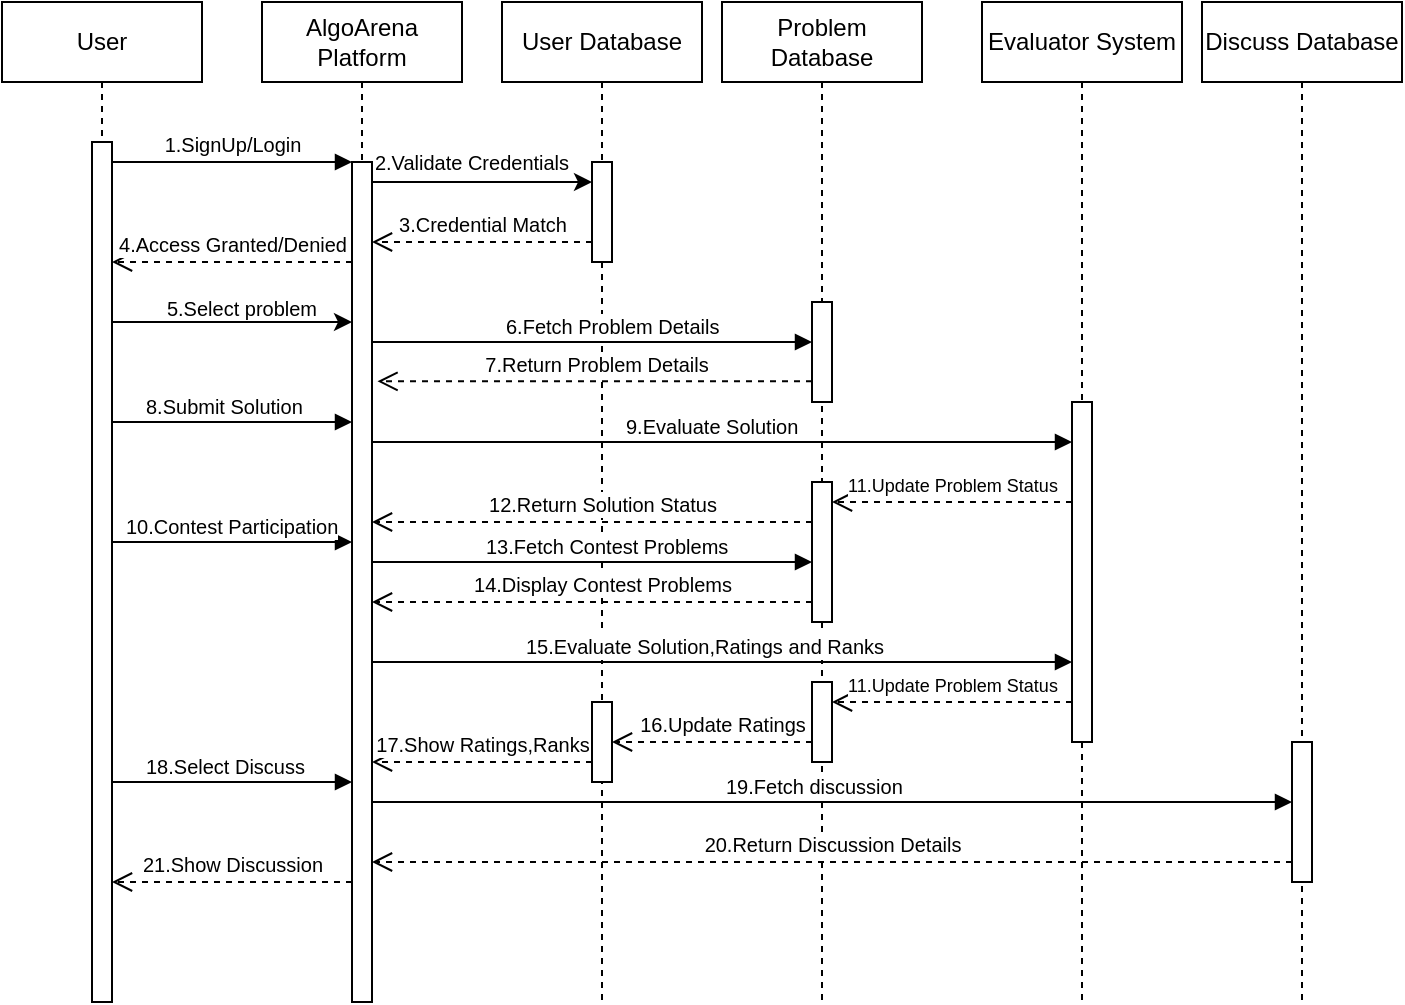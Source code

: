 <mxfile version="24.8.4">
  <diagram name="Page-1" id="2YBvvXClWsGukQMizWep">
    <mxGraphModel dx="937" dy="594" grid="1" gridSize="10" guides="1" tooltips="1" connect="1" arrows="1" fold="1" page="1" pageScale="1" pageWidth="850" pageHeight="1100" math="0" shadow="0">
      <root>
        <mxCell id="0" />
        <mxCell id="1" parent="0" />
        <mxCell id="aM9ryv3xv72pqoxQDRHE-1" value="User" style="shape=umlLifeline;perimeter=lifelinePerimeter;whiteSpace=wrap;html=1;container=0;dropTarget=0;collapsible=0;recursiveResize=0;outlineConnect=0;portConstraint=eastwest;newEdgeStyle={&quot;edgeStyle&quot;:&quot;elbowEdgeStyle&quot;,&quot;elbow&quot;:&quot;vertical&quot;,&quot;curved&quot;:0,&quot;rounded&quot;:0};" parent="1" vertex="1">
          <mxGeometry x="30" y="40" width="100" height="500" as="geometry" />
        </mxCell>
        <mxCell id="aM9ryv3xv72pqoxQDRHE-2" value="" style="html=1;points=[];perimeter=orthogonalPerimeter;outlineConnect=0;targetShapes=umlLifeline;portConstraint=eastwest;newEdgeStyle={&quot;edgeStyle&quot;:&quot;elbowEdgeStyle&quot;,&quot;elbow&quot;:&quot;vertical&quot;,&quot;curved&quot;:0,&quot;rounded&quot;:0};" parent="aM9ryv3xv72pqoxQDRHE-1" vertex="1">
          <mxGeometry x="45" y="70" width="10" height="430" as="geometry" />
        </mxCell>
        <mxCell id="aM9ryv3xv72pqoxQDRHE-5" value="AlgoArena Platform" style="shape=umlLifeline;perimeter=lifelinePerimeter;whiteSpace=wrap;html=1;container=0;dropTarget=0;collapsible=0;recursiveResize=0;outlineConnect=0;portConstraint=eastwest;newEdgeStyle={&quot;edgeStyle&quot;:&quot;elbowEdgeStyle&quot;,&quot;elbow&quot;:&quot;vertical&quot;,&quot;curved&quot;:0,&quot;rounded&quot;:0};" parent="1" vertex="1">
          <mxGeometry x="160" y="40" width="100" height="500" as="geometry" />
        </mxCell>
        <mxCell id="aM9ryv3xv72pqoxQDRHE-7" value="&lt;font style=&quot;font-size: 10px;&quot;&gt;1.SignUp/Login&lt;/font&gt;" style="html=1;verticalAlign=bottom;endArrow=block;edgeStyle=elbowEdgeStyle;elbow=vertical;curved=0;rounded=0;" parent="1" source="aM9ryv3xv72pqoxQDRHE-2" target="aM9ryv3xv72pqoxQDRHE-6" edge="1">
          <mxGeometry x="-0.003" relative="1" as="geometry">
            <mxPoint x="195" y="130" as="sourcePoint" />
            <Array as="points">
              <mxPoint x="180" y="120" />
            </Array>
            <mxPoint as="offset" />
          </mxGeometry>
        </mxCell>
        <mxCell id="aM9ryv3xv72pqoxQDRHE-8" value="&lt;font style=&quot;font-size: 10px;&quot;&gt;4.Access Granted/Denied&lt;/font&gt;" style="html=1;verticalAlign=bottom;endArrow=open;dashed=1;endSize=8;edgeStyle=elbowEdgeStyle;elbow=vertical;curved=0;rounded=0;" parent="1" target="aM9ryv3xv72pqoxQDRHE-2" edge="1">
          <mxGeometry x="0.004" relative="1" as="geometry">
            <mxPoint x="95" y="170" as="targetPoint" />
            <Array as="points">
              <mxPoint x="190" y="170" />
            </Array>
            <mxPoint x="205" y="170" as="sourcePoint" />
            <mxPoint as="offset" />
          </mxGeometry>
        </mxCell>
        <mxCell id="ty97qq8dDsMMq00oHLwY-1" value="User Database" style="shape=umlLifeline;perimeter=lifelinePerimeter;whiteSpace=wrap;html=1;container=0;dropTarget=0;collapsible=0;recursiveResize=0;outlineConnect=0;portConstraint=eastwest;newEdgeStyle={&quot;edgeStyle&quot;:&quot;elbowEdgeStyle&quot;,&quot;elbow&quot;:&quot;vertical&quot;,&quot;curved&quot;:0,&quot;rounded&quot;:0};" vertex="1" parent="1">
          <mxGeometry x="280" y="40" width="100" height="500" as="geometry" />
        </mxCell>
        <mxCell id="ty97qq8dDsMMq00oHLwY-2" value="" style="html=1;points=[];perimeter=orthogonalPerimeter;outlineConnect=0;targetShapes=umlLifeline;portConstraint=eastwest;newEdgeStyle={&quot;edgeStyle&quot;:&quot;elbowEdgeStyle&quot;,&quot;elbow&quot;:&quot;vertical&quot;,&quot;curved&quot;:0,&quot;rounded&quot;:0};" vertex="1" parent="ty97qq8dDsMMq00oHLwY-1">
          <mxGeometry x="45" y="80" width="10" height="50" as="geometry" />
        </mxCell>
        <mxCell id="ty97qq8dDsMMq00oHLwY-49" value="" style="html=1;points=[];perimeter=orthogonalPerimeter;outlineConnect=0;targetShapes=umlLifeline;portConstraint=eastwest;newEdgeStyle={&quot;edgeStyle&quot;:&quot;elbowEdgeStyle&quot;,&quot;elbow&quot;:&quot;vertical&quot;,&quot;curved&quot;:0,&quot;rounded&quot;:0};" vertex="1" parent="ty97qq8dDsMMq00oHLwY-1">
          <mxGeometry x="45" y="350" width="10" height="40" as="geometry" />
        </mxCell>
        <mxCell id="ty97qq8dDsMMq00oHLwY-3" value="Problem Database" style="shape=umlLifeline;perimeter=lifelinePerimeter;whiteSpace=wrap;html=1;container=0;dropTarget=0;collapsible=0;recursiveResize=0;outlineConnect=0;portConstraint=eastwest;newEdgeStyle={&quot;edgeStyle&quot;:&quot;elbowEdgeStyle&quot;,&quot;elbow&quot;:&quot;vertical&quot;,&quot;curved&quot;:0,&quot;rounded&quot;:0};" vertex="1" parent="1">
          <mxGeometry x="390" y="40" width="100" height="500" as="geometry" />
        </mxCell>
        <mxCell id="ty97qq8dDsMMq00oHLwY-4" value="" style="html=1;points=[];perimeter=orthogonalPerimeter;outlineConnect=0;targetShapes=umlLifeline;portConstraint=eastwest;newEdgeStyle={&quot;edgeStyle&quot;:&quot;elbowEdgeStyle&quot;,&quot;elbow&quot;:&quot;vertical&quot;,&quot;curved&quot;:0,&quot;rounded&quot;:0};" vertex="1" parent="ty97qq8dDsMMq00oHLwY-3">
          <mxGeometry x="45" y="150" width="10" height="50" as="geometry" />
        </mxCell>
        <mxCell id="ty97qq8dDsMMq00oHLwY-40" value="" style="html=1;points=[];perimeter=orthogonalPerimeter;outlineConnect=0;targetShapes=umlLifeline;portConstraint=eastwest;newEdgeStyle={&quot;edgeStyle&quot;:&quot;elbowEdgeStyle&quot;,&quot;elbow&quot;:&quot;vertical&quot;,&quot;curved&quot;:0,&quot;rounded&quot;:0};" vertex="1" parent="ty97qq8dDsMMq00oHLwY-3">
          <mxGeometry x="45" y="240" width="10" height="70" as="geometry" />
        </mxCell>
        <mxCell id="ty97qq8dDsMMq00oHLwY-53" value="" style="html=1;points=[];perimeter=orthogonalPerimeter;outlineConnect=0;targetShapes=umlLifeline;portConstraint=eastwest;newEdgeStyle={&quot;edgeStyle&quot;:&quot;elbowEdgeStyle&quot;,&quot;elbow&quot;:&quot;vertical&quot;,&quot;curved&quot;:0,&quot;rounded&quot;:0};" vertex="1" parent="ty97qq8dDsMMq00oHLwY-3">
          <mxGeometry x="45" y="340" width="10" height="40" as="geometry" />
        </mxCell>
        <mxCell id="ty97qq8dDsMMq00oHLwY-5" value="" style="endArrow=classic;html=1;rounded=0;" edge="1" parent="1" source="aM9ryv3xv72pqoxQDRHE-6" target="ty97qq8dDsMMq00oHLwY-2">
          <mxGeometry width="50" height="50" relative="1" as="geometry">
            <mxPoint x="220" y="130" as="sourcePoint" />
            <mxPoint x="450" y="210" as="targetPoint" />
            <Array as="points">
              <mxPoint x="270" y="130" />
            </Array>
          </mxGeometry>
        </mxCell>
        <mxCell id="ty97qq8dDsMMq00oHLwY-6" value="&lt;font style=&quot;font-size: 10px;&quot;&gt;2.Validate Credentials&lt;/font&gt;" style="text;html=1;align=center;verticalAlign=middle;whiteSpace=wrap;rounded=0;" vertex="1" parent="1">
          <mxGeometry x="210" y="110" width="110" height="20" as="geometry" />
        </mxCell>
        <mxCell id="ty97qq8dDsMMq00oHLwY-8" value="&lt;font style=&quot;font-size: 10px;&quot;&gt;3.Credential Match&lt;/font&gt;" style="html=1;verticalAlign=bottom;endArrow=open;dashed=1;endSize=8;curved=0;rounded=0;" edge="1" parent="1" source="ty97qq8dDsMMq00oHLwY-2" target="aM9ryv3xv72pqoxQDRHE-6">
          <mxGeometry x="-0.0" relative="1" as="geometry">
            <mxPoint x="320" y="160" as="sourcePoint" />
            <mxPoint x="220" y="160" as="targetPoint" />
            <Array as="points">
              <mxPoint x="270" y="160" />
            </Array>
            <mxPoint as="offset" />
          </mxGeometry>
        </mxCell>
        <mxCell id="ty97qq8dDsMMq00oHLwY-12" value="" style="endArrow=classic;html=1;rounded=0;" edge="1" parent="1" source="aM9ryv3xv72pqoxQDRHE-2" target="aM9ryv3xv72pqoxQDRHE-6">
          <mxGeometry width="50" height="50" relative="1" as="geometry">
            <mxPoint x="100" y="200" as="sourcePoint" />
            <mxPoint x="200" y="200" as="targetPoint" />
            <Array as="points">
              <mxPoint x="150" y="200" />
            </Array>
          </mxGeometry>
        </mxCell>
        <mxCell id="ty97qq8dDsMMq00oHLwY-13" value="&lt;span style=&quot;font-size: 10px;&quot;&gt;5.Select problem&lt;/span&gt;" style="text;html=1;align=center;verticalAlign=middle;whiteSpace=wrap;rounded=0;" vertex="1" parent="1">
          <mxGeometry x="110" y="187.5" width="80" height="10" as="geometry" />
        </mxCell>
        <mxCell id="ty97qq8dDsMMq00oHLwY-16" value="&lt;font style=&quot;font-size: 10px;&quot;&gt;7.Return Problem Details&lt;/font&gt;" style="html=1;verticalAlign=bottom;endArrow=open;dashed=1;endSize=8;curved=0;rounded=0;" edge="1" parent="1" source="ty97qq8dDsMMq00oHLwY-4">
          <mxGeometry relative="1" as="geometry">
            <mxPoint x="430" y="230" as="sourcePoint" />
            <mxPoint x="217.75" y="229.64" as="targetPoint" />
          </mxGeometry>
        </mxCell>
        <mxCell id="ty97qq8dDsMMq00oHLwY-20" value="" style="endArrow=block;endFill=1;html=1;edgeStyle=orthogonalEdgeStyle;align=left;verticalAlign=top;rounded=0;" edge="1" parent="1" source="aM9ryv3xv72pqoxQDRHE-6" target="ty97qq8dDsMMq00oHLwY-4">
          <mxGeometry x="-0.938" y="-60" relative="1" as="geometry">
            <mxPoint x="220" y="210.003" as="sourcePoint" />
            <mxPoint x="430" y="210" as="targetPoint" />
            <Array as="points">
              <mxPoint x="330" y="210" />
              <mxPoint x="330" y="210" />
            </Array>
            <mxPoint as="offset" />
          </mxGeometry>
        </mxCell>
        <mxCell id="ty97qq8dDsMMq00oHLwY-21" value="&lt;font style=&quot;font-size: 10px;&quot;&gt;6.Fetch Problem Details&lt;/font&gt;" style="edgeLabel;resizable=0;html=1;align=left;verticalAlign=bottom;" connectable="0" vertex="1" parent="ty97qq8dDsMMq00oHLwY-20">
          <mxGeometry x="-1" relative="1" as="geometry">
            <mxPoint x="65" as="offset" />
          </mxGeometry>
        </mxCell>
        <mxCell id="ty97qq8dDsMMq00oHLwY-22" value="Evaluator System" style="shape=umlLifeline;perimeter=lifelinePerimeter;whiteSpace=wrap;html=1;container=0;dropTarget=0;collapsible=0;recursiveResize=0;outlineConnect=0;portConstraint=eastwest;newEdgeStyle={&quot;edgeStyle&quot;:&quot;elbowEdgeStyle&quot;,&quot;elbow&quot;:&quot;vertical&quot;,&quot;curved&quot;:0,&quot;rounded&quot;:0};" vertex="1" parent="1">
          <mxGeometry x="520" y="40" width="100" height="500" as="geometry" />
        </mxCell>
        <mxCell id="ty97qq8dDsMMq00oHLwY-23" value="" style="html=1;points=[];perimeter=orthogonalPerimeter;outlineConnect=0;targetShapes=umlLifeline;portConstraint=eastwest;newEdgeStyle={&quot;edgeStyle&quot;:&quot;elbowEdgeStyle&quot;,&quot;elbow&quot;:&quot;vertical&quot;,&quot;curved&quot;:0,&quot;rounded&quot;:0};" vertex="1" parent="ty97qq8dDsMMq00oHLwY-22">
          <mxGeometry x="45" y="200" width="10" height="170" as="geometry" />
        </mxCell>
        <mxCell id="ty97qq8dDsMMq00oHLwY-25" value="" style="endArrow=block;endFill=1;html=1;edgeStyle=orthogonalEdgeStyle;align=left;verticalAlign=top;rounded=0;" edge="1" parent="1" source="aM9ryv3xv72pqoxQDRHE-2" target="aM9ryv3xv72pqoxQDRHE-6">
          <mxGeometry x="-1" relative="1" as="geometry">
            <mxPoint x="100" y="250.0" as="sourcePoint" />
            <mxPoint x="210" y="251" as="targetPoint" />
            <Array as="points">
              <mxPoint x="150" y="250" />
              <mxPoint x="150" y="250" />
            </Array>
          </mxGeometry>
        </mxCell>
        <mxCell id="ty97qq8dDsMMq00oHLwY-26" value="&lt;font style=&quot;font-size: 10px;&quot;&gt;8.Submit Solution&lt;/font&gt;" style="edgeLabel;resizable=0;html=1;align=left;verticalAlign=bottom;" connectable="0" vertex="1" parent="ty97qq8dDsMMq00oHLwY-25">
          <mxGeometry x="-1" relative="1" as="geometry">
            <mxPoint x="15" as="offset" />
          </mxGeometry>
        </mxCell>
        <mxCell id="ty97qq8dDsMMq00oHLwY-27" value="" style="endArrow=block;endFill=1;html=1;edgeStyle=orthogonalEdgeStyle;align=left;verticalAlign=top;rounded=0;" edge="1" parent="1" source="aM9ryv3xv72pqoxQDRHE-6" target="ty97qq8dDsMMq00oHLwY-23">
          <mxGeometry x="-1" relative="1" as="geometry">
            <mxPoint x="220" y="260" as="sourcePoint" />
            <mxPoint x="550" y="260" as="targetPoint" />
            <Array as="points">
              <mxPoint x="400" y="260" />
              <mxPoint x="400" y="260" />
            </Array>
          </mxGeometry>
        </mxCell>
        <mxCell id="ty97qq8dDsMMq00oHLwY-28" value="&lt;font style=&quot;font-size: 10px;&quot;&gt;9.Evaluate Solution&lt;/font&gt;" style="edgeLabel;resizable=0;html=1;align=left;verticalAlign=bottom;" connectable="0" vertex="1" parent="ty97qq8dDsMMq00oHLwY-27">
          <mxGeometry x="-1" relative="1" as="geometry">
            <mxPoint x="125" as="offset" />
          </mxGeometry>
        </mxCell>
        <mxCell id="ty97qq8dDsMMq00oHLwY-29" value="&lt;font style=&quot;font-size: 10px;&quot;&gt;12.Return Solution Status&lt;/font&gt;" style="html=1;verticalAlign=bottom;endArrow=open;dashed=1;endSize=8;curved=0;rounded=0;" edge="1" parent="1" source="ty97qq8dDsMMq00oHLwY-40" target="aM9ryv3xv72pqoxQDRHE-6">
          <mxGeometry x="-0.045" relative="1" as="geometry">
            <mxPoint x="430" y="290" as="sourcePoint" />
            <mxPoint x="380" y="290" as="targetPoint" />
            <Array as="points">
              <mxPoint x="400" y="300" />
              <mxPoint x="390" y="300" />
            </Array>
            <mxPoint as="offset" />
          </mxGeometry>
        </mxCell>
        <mxCell id="ty97qq8dDsMMq00oHLwY-30" value="" style="endArrow=block;endFill=1;html=1;edgeStyle=orthogonalEdgeStyle;align=left;verticalAlign=top;rounded=0;" edge="1" parent="1" source="aM9ryv3xv72pqoxQDRHE-2" target="aM9ryv3xv72pqoxQDRHE-6">
          <mxGeometry x="-1" relative="1" as="geometry">
            <mxPoint x="100" y="310" as="sourcePoint" />
            <mxPoint x="200" y="310" as="targetPoint" />
            <Array as="points">
              <mxPoint x="140" y="310" />
              <mxPoint x="140" y="310" />
            </Array>
          </mxGeometry>
        </mxCell>
        <mxCell id="ty97qq8dDsMMq00oHLwY-31" value="&lt;font style=&quot;font-size: 10px;&quot;&gt;10.Contest Participation&lt;/font&gt;" style="edgeLabel;resizable=0;html=1;align=left;verticalAlign=bottom;" connectable="0" vertex="1" parent="ty97qq8dDsMMq00oHLwY-30">
          <mxGeometry x="-1" relative="1" as="geometry">
            <mxPoint x="5" as="offset" />
          </mxGeometry>
        </mxCell>
        <mxCell id="ty97qq8dDsMMq00oHLwY-32" value="" style="endArrow=block;endFill=1;html=1;edgeStyle=orthogonalEdgeStyle;align=left;verticalAlign=top;rounded=0;" edge="1" parent="1" source="aM9ryv3xv72pqoxQDRHE-6" target="ty97qq8dDsMMq00oHLwY-23">
          <mxGeometry x="-1" relative="1" as="geometry">
            <mxPoint x="240" y="330" as="sourcePoint" />
            <mxPoint x="400" y="330" as="targetPoint" />
            <Array as="points">
              <mxPoint x="480" y="370" />
              <mxPoint x="480" y="370" />
            </Array>
          </mxGeometry>
        </mxCell>
        <mxCell id="ty97qq8dDsMMq00oHLwY-33" value="&lt;font style=&quot;font-size: 10px;&quot;&gt;15.Evaluate Solution,Ratings and Ranks&lt;/font&gt;" style="edgeLabel;resizable=0;html=1;align=left;verticalAlign=bottom;" connectable="0" vertex="1" parent="ty97qq8dDsMMq00oHLwY-32">
          <mxGeometry x="-1" relative="1" as="geometry">
            <mxPoint x="75" as="offset" />
          </mxGeometry>
        </mxCell>
        <mxCell id="ty97qq8dDsMMq00oHLwY-34" value="&lt;span style=&quot;font-size: 10px;&quot;&gt;16.Update Ratings&lt;/span&gt;" style="html=1;verticalAlign=bottom;endArrow=open;dashed=1;endSize=8;curved=0;rounded=0;" edge="1" parent="1" source="ty97qq8dDsMMq00oHLwY-53" target="ty97qq8dDsMMq00oHLwY-49">
          <mxGeometry x="-0.105" relative="1" as="geometry">
            <mxPoint x="420" y="390" as="sourcePoint" />
            <mxPoint x="360" y="400" as="targetPoint" />
            <Array as="points">
              <mxPoint x="360" y="410" />
            </Array>
            <mxPoint as="offset" />
          </mxGeometry>
        </mxCell>
        <mxCell id="ty97qq8dDsMMq00oHLwY-36" value="Discuss Database" style="shape=umlLifeline;perimeter=lifelinePerimeter;whiteSpace=wrap;html=1;container=0;dropTarget=0;collapsible=0;recursiveResize=0;outlineConnect=0;portConstraint=eastwest;newEdgeStyle={&quot;edgeStyle&quot;:&quot;elbowEdgeStyle&quot;,&quot;elbow&quot;:&quot;vertical&quot;,&quot;curved&quot;:0,&quot;rounded&quot;:0};" vertex="1" parent="1">
          <mxGeometry x="630" y="40" width="100" height="500" as="geometry" />
        </mxCell>
        <mxCell id="ty97qq8dDsMMq00oHLwY-37" value="" style="html=1;points=[];perimeter=orthogonalPerimeter;outlineConnect=0;targetShapes=umlLifeline;portConstraint=eastwest;newEdgeStyle={&quot;edgeStyle&quot;:&quot;elbowEdgeStyle&quot;,&quot;elbow&quot;:&quot;vertical&quot;,&quot;curved&quot;:0,&quot;rounded&quot;:0};" vertex="1" parent="ty97qq8dDsMMq00oHLwY-36">
          <mxGeometry x="45" y="370" width="10" height="70" as="geometry" />
        </mxCell>
        <mxCell id="ty97qq8dDsMMq00oHLwY-41" value="" style="endArrow=block;endFill=1;html=1;edgeStyle=orthogonalEdgeStyle;align=left;verticalAlign=top;rounded=0;" edge="1" parent="1" source="aM9ryv3xv72pqoxQDRHE-6" target="ty97qq8dDsMMq00oHLwY-40">
          <mxGeometry x="-1" relative="1" as="geometry">
            <mxPoint x="250" y="320" as="sourcePoint" />
            <mxPoint x="410" y="320" as="targetPoint" />
            <Array as="points">
              <mxPoint x="350" y="320" />
              <mxPoint x="350" y="320" />
            </Array>
          </mxGeometry>
        </mxCell>
        <mxCell id="ty97qq8dDsMMq00oHLwY-42" value="&lt;font style=&quot;font-size: 10px;&quot;&gt;13.Fetch Contest Problems&lt;/font&gt;" style="edgeLabel;resizable=0;html=1;align=left;verticalAlign=bottom;" connectable="0" vertex="1" parent="ty97qq8dDsMMq00oHLwY-41">
          <mxGeometry x="-1" relative="1" as="geometry">
            <mxPoint x="55" as="offset" />
          </mxGeometry>
        </mxCell>
        <mxCell id="ty97qq8dDsMMq00oHLwY-43" value="&lt;font style=&quot;font-size: 10px;&quot;&gt;14.Display Contest Problems&lt;/font&gt;" style="html=1;verticalAlign=bottom;endArrow=open;dashed=1;endSize=8;curved=0;rounded=0;" edge="1" parent="1" source="ty97qq8dDsMMq00oHLwY-40" target="aM9ryv3xv72pqoxQDRHE-6">
          <mxGeometry x="-0.045" relative="1" as="geometry">
            <mxPoint x="425" y="340" as="sourcePoint" />
            <mxPoint x="345" y="340" as="targetPoint" />
            <Array as="points">
              <mxPoint x="370" y="340" />
            </Array>
            <mxPoint as="offset" />
          </mxGeometry>
        </mxCell>
        <mxCell id="aM9ryv3xv72pqoxQDRHE-6" value="" style="html=1;points=[];perimeter=orthogonalPerimeter;outlineConnect=0;targetShapes=umlLifeline;portConstraint=eastwest;newEdgeStyle={&quot;edgeStyle&quot;:&quot;elbowEdgeStyle&quot;,&quot;elbow&quot;:&quot;vertical&quot;,&quot;curved&quot;:0,&quot;rounded&quot;:0};" parent="1" vertex="1">
          <mxGeometry x="205" y="120" width="10" height="420" as="geometry" />
        </mxCell>
        <mxCell id="ty97qq8dDsMMq00oHLwY-44" value="" style="endArrow=block;endFill=1;html=1;edgeStyle=orthogonalEdgeStyle;align=left;verticalAlign=top;rounded=0;" edge="1" parent="1" source="aM9ryv3xv72pqoxQDRHE-2" target="aM9ryv3xv72pqoxQDRHE-6">
          <mxGeometry x="-1" relative="1" as="geometry">
            <mxPoint x="100" y="430" as="sourcePoint" />
            <mxPoint x="200" y="430" as="targetPoint" />
            <Array as="points">
              <mxPoint x="160" y="430" />
              <mxPoint x="160" y="430" />
            </Array>
          </mxGeometry>
        </mxCell>
        <mxCell id="ty97qq8dDsMMq00oHLwY-45" value="&lt;font style=&quot;font-size: 10px;&quot;&gt;18.Select Discuss&lt;/font&gt;" style="edgeLabel;resizable=0;html=1;align=left;verticalAlign=bottom;" connectable="0" vertex="1" parent="ty97qq8dDsMMq00oHLwY-44">
          <mxGeometry x="-1" relative="1" as="geometry">
            <mxPoint x="15" as="offset" />
          </mxGeometry>
        </mxCell>
        <mxCell id="ty97qq8dDsMMq00oHLwY-46" value="" style="endArrow=block;endFill=1;html=1;edgeStyle=orthogonalEdgeStyle;align=left;verticalAlign=top;rounded=0;" edge="1" parent="1" source="aM9ryv3xv72pqoxQDRHE-6" target="ty97qq8dDsMMq00oHLwY-37">
          <mxGeometry x="-1" relative="1" as="geometry">
            <mxPoint x="300" y="440" as="sourcePoint" />
            <mxPoint x="460" y="440" as="targetPoint" />
            <Array as="points">
              <mxPoint x="370" y="440" />
              <mxPoint x="370" y="440" />
            </Array>
            <mxPoint as="offset" />
          </mxGeometry>
        </mxCell>
        <mxCell id="ty97qq8dDsMMq00oHLwY-47" value="&lt;font style=&quot;font-size: 10px;&quot;&gt;19.Fetch&amp;nbsp;discussion&lt;/font&gt;" style="edgeLabel;resizable=0;html=1;align=left;verticalAlign=bottom;" connectable="0" vertex="1" parent="ty97qq8dDsMMq00oHLwY-46">
          <mxGeometry x="-1" relative="1" as="geometry">
            <mxPoint x="175" as="offset" />
          </mxGeometry>
        </mxCell>
        <mxCell id="ty97qq8dDsMMq00oHLwY-48" value="&lt;font style=&quot;font-size: 10px;&quot;&gt;20.Return Discussion Details&lt;/font&gt;" style="html=1;verticalAlign=bottom;endArrow=open;dashed=1;endSize=8;curved=0;rounded=0;" edge="1" parent="1" source="ty97qq8dDsMMq00oHLwY-37" target="aM9ryv3xv72pqoxQDRHE-6">
          <mxGeometry x="0.002" relative="1" as="geometry">
            <mxPoint x="420" y="480" as="sourcePoint" />
            <mxPoint x="340" y="480" as="targetPoint" />
            <Array as="points">
              <mxPoint x="500" y="470" />
            </Array>
            <mxPoint as="offset" />
          </mxGeometry>
        </mxCell>
        <mxCell id="ty97qq8dDsMMq00oHLwY-50" value="&lt;font style=&quot;font-size: 10px;&quot;&gt;17.Show Ratings,Ranks&lt;/font&gt;" style="html=1;verticalAlign=bottom;endArrow=open;dashed=1;endSize=8;curved=0;rounded=0;" edge="1" parent="1">
          <mxGeometry x="0.004" relative="1" as="geometry">
            <mxPoint x="325" y="420" as="sourcePoint" />
            <mxPoint x="215" y="420" as="targetPoint" />
            <Array as="points">
              <mxPoint x="310" y="420" />
              <mxPoint x="280" y="420" />
            </Array>
            <mxPoint as="offset" />
          </mxGeometry>
        </mxCell>
        <mxCell id="ty97qq8dDsMMq00oHLwY-51" value="&lt;font style=&quot;font-size: 10px;&quot;&gt;21.Show Discussion&lt;/font&gt;" style="html=1;verticalAlign=bottom;endArrow=open;dashed=1;endSize=8;curved=0;rounded=0;" edge="1" parent="1" source="aM9ryv3xv72pqoxQDRHE-6" target="aM9ryv3xv72pqoxQDRHE-2">
          <mxGeometry relative="1" as="geometry">
            <mxPoint x="200" y="480" as="sourcePoint" />
            <mxPoint x="135" y="480" as="targetPoint" />
            <Array as="points">
              <mxPoint x="170" y="480" />
            </Array>
            <mxPoint as="offset" />
          </mxGeometry>
        </mxCell>
        <mxCell id="ty97qq8dDsMMq00oHLwY-52" value="&lt;font style=&quot;font-size: 9px;&quot;&gt;11.Update Problem Status&lt;/font&gt;" style="html=1;verticalAlign=bottom;endArrow=open;dashed=1;endSize=8;curved=0;rounded=0;" edge="1" parent="1" source="ty97qq8dDsMMq00oHLwY-23" target="ty97qq8dDsMMq00oHLwY-40">
          <mxGeometry relative="1" as="geometry">
            <mxPoint x="530" y="289.66" as="sourcePoint" />
            <mxPoint x="450" y="289.66" as="targetPoint" />
            <Array as="points">
              <mxPoint x="480" y="290" />
            </Array>
          </mxGeometry>
        </mxCell>
        <mxCell id="ty97qq8dDsMMq00oHLwY-54" value="&lt;font style=&quot;font-size: 9px;&quot;&gt;11.Update Problem Status&lt;/font&gt;" style="html=1;verticalAlign=bottom;endArrow=open;dashed=1;endSize=8;curved=0;rounded=0;" edge="1" parent="1" source="ty97qq8dDsMMq00oHLwY-23" target="ty97qq8dDsMMq00oHLwY-53">
          <mxGeometry x="0.009" relative="1" as="geometry">
            <mxPoint x="530" y="390" as="sourcePoint" />
            <mxPoint x="450" y="390" as="targetPoint" />
            <Array as="points">
              <mxPoint x="470" y="390" />
            </Array>
            <mxPoint as="offset" />
          </mxGeometry>
        </mxCell>
      </root>
    </mxGraphModel>
  </diagram>
</mxfile>
